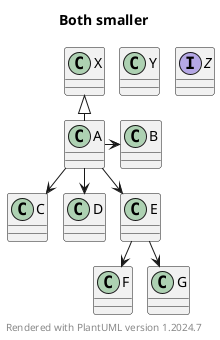 @startuml
    title Both smaller
    skinparam nodesep 15
    skinparam ranksep 25
    class Y
    interface Z
    A -> B
    A --> C
    A --> D
    A --> E
    E --> F
    E--> G
    X <|-- A

    footer Rendered with PlantUML version %version()    
@enduml